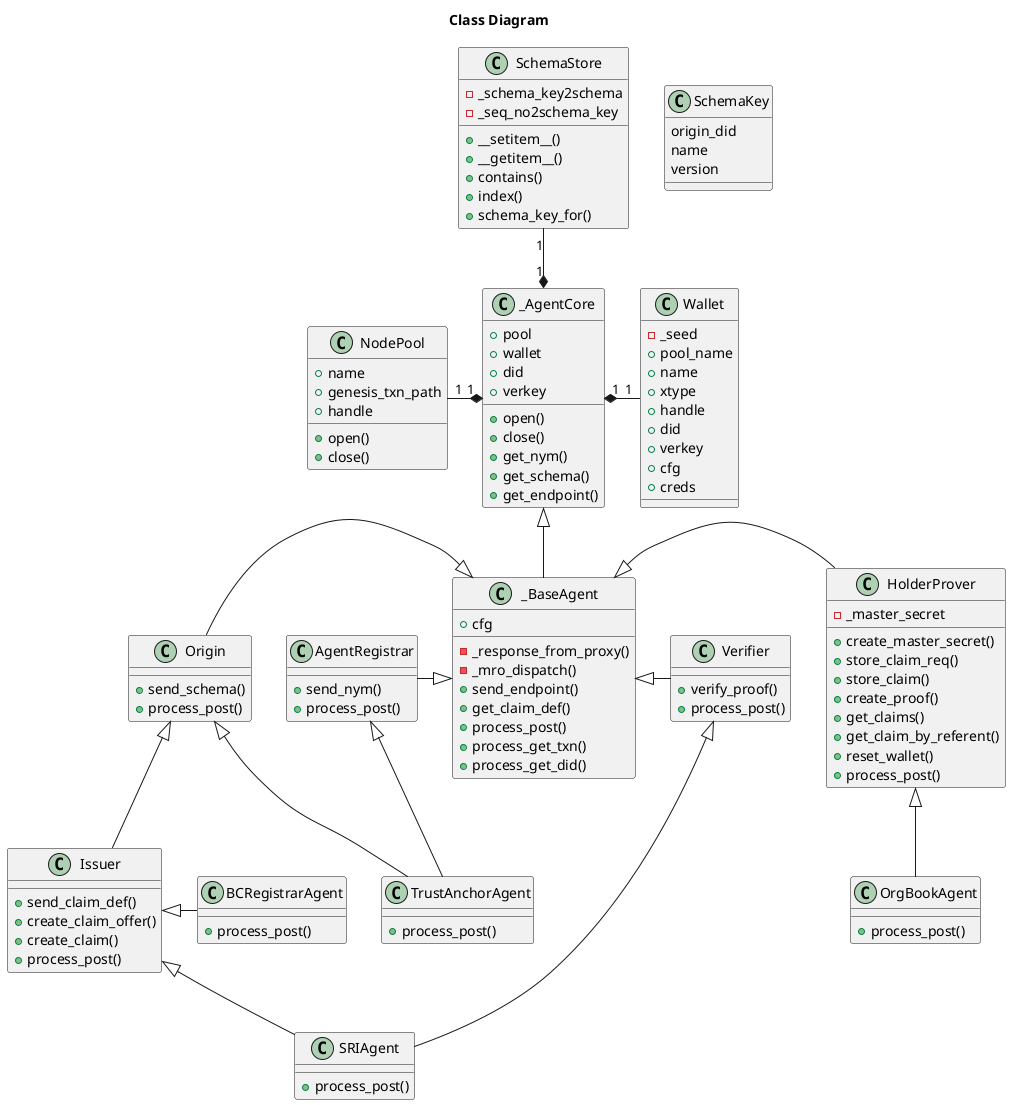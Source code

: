 @startuml
/'
Copyright 2017-2018 Government of Canada - Public Services and Procurement Canada - buyandsell.gc.ca

Licensed under the Apache License, Version 2.0 (the "License");
you may not use this file except in compliance with the License.
You may obtain a copy of the License at

http://www.apache.org/licenses/LICENSE-2.0

Unless required by applicable law or agreed to in writing, software
distributed under the License is distributed on an "AS IS" BASIS,
WITHOUT WARRANTIES OR CONDITIONS OF ANY KIND, either express or implied.
See the License for the specific language governing permissions and
limitations under the License.
'/

title Class Diagram

class SchemaKey {
    origin_did
    name
    version
}

class SchemaStore {
    -_schema_key2schema
    -_seq_no2schema_key
    +__setitem__()
    +__getitem__()
    +contains()
    +index()
    +schema_key_for()
}

class Wallet {
    -_seed
    +pool_name
    +name
    +xtype
    +handle
    +did
    +verkey
    +cfg
    +creds
}

class NodePool {
    +name
    +genesis_txn_path
    +handle
    +open()
    +close()
}

class _AgentCore {
    +pool
    +wallet
    +did
    +verkey
    +open()
    +close()
    +get_nym()
    +get_schema()
    +get_endpoint()
}

class _BaseAgent {
    +cfg
    -_response_from_proxy()
    -_mro_dispatch()
    +send_endpoint()
    +get_claim_def()
    +process_post()
    +process_get_txn()
    +process_get_did()
}

class AgentRegistrar {
    +send_nym()
    +process_post()
}

class Origin {
    +send_schema()
    +process_post()
}

class Issuer {
    +send_claim_def()
    +create_claim_offer()
    +create_claim()
    +process_post()
}

class HolderProver {
    -_master_secret
    +create_master_secret()
    +store_claim_req()
    +store_claim()
    +create_proof()
    +get_claims()
    +get_claim_by_referent()
    +reset_wallet()
    +process_post()
}

class Verifier {
    +verify_proof()
    +process_post()
}

class TrustAnchorAgent {
    +process_post()
}

class SRIAgent {
    +process_post()
}

class BCRegistrarAgent {
    +process_post()
}

class OrgBookAgent {
    +process_post()
}

_AgentCore "1" *-up- "1" SchemaStore
_AgentCore "1" *-left- "1" NodePool
_AgentCore "1" *-right- "1" Wallet

_AgentCore <|-down- _BaseAgent
_BaseAgent <|-left- AgentRegistrar
_BaseAgent <|-left- Origin
_BaseAgent <|-right- HolderProver
_BaseAgent <|-right- Verifier

AgentRegistrar <|-down- TrustAnchorAgent
Origin <|-down- TrustAnchorAgent
Origin <|-down- Issuer

Issuer <|-down- SRIAgent
Verifier <|-down- SRIAgent

Issuer <|- BCRegistrarAgent

HolderProver <|-down- OrgBookAgent

@enduml
